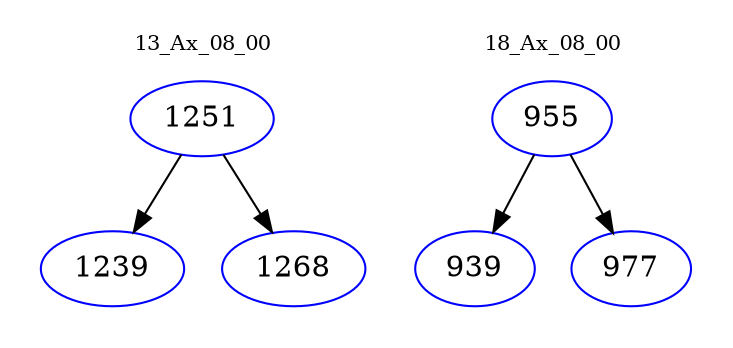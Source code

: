 digraph{
subgraph cluster_0 {
color = white
label = "13_Ax_08_00";
fontsize=10;
T0_1251 [label="1251", color="blue"]
T0_1251 -> T0_1239 [color="black"]
T0_1239 [label="1239", color="blue"]
T0_1251 -> T0_1268 [color="black"]
T0_1268 [label="1268", color="blue"]
}
subgraph cluster_1 {
color = white
label = "18_Ax_08_00";
fontsize=10;
T1_955 [label="955", color="blue"]
T1_955 -> T1_939 [color="black"]
T1_939 [label="939", color="blue"]
T1_955 -> T1_977 [color="black"]
T1_977 [label="977", color="blue"]
}
}
